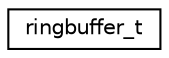 digraph "Graphical Class Hierarchy"
{
 // LATEX_PDF_SIZE
  edge [fontname="Helvetica",fontsize="10",labelfontname="Helvetica",labelfontsize="10"];
  node [fontname="Helvetica",fontsize="10",shape=record];
  rankdir="LR";
  Node0 [label="ringbuffer_t",height=0.2,width=0.4,color="black", fillcolor="white", style="filled",URL="$structringbuffer__t.html",tooltip="Ringbuffer."];
}
